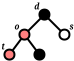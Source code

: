 <?xml version="1.0"?>
<diagram xmlns:dia="http://www.lysator.liu.se/~alla/dia/">
  <diagramdata>
    <attribute name="background">
      <color val="#ffffff"/>
    </attribute>
    <attribute name="paper">
      <composite type="paper">
        <attribute name="name">
          <string>#A4#</string>
        </attribute>
        <attribute name="tmargin">
          <real val="2.82"/>
        </attribute>
        <attribute name="bmargin">
          <real val="2.82"/>
        </attribute>
        <attribute name="lmargin">
          <real val="2.82"/>
        </attribute>
        <attribute name="rmargin">
          <real val="2.82"/>
        </attribute>
        <attribute name="is_portrait">
          <boolean val="true"/>
        </attribute>
        <attribute name="scaling">
          <real val="1"/>
        </attribute>
        <attribute name="fitto">
          <boolean val="false"/>
        </attribute>
      </composite>
    </attribute>
    <attribute name="grid">
      <composite type="grid">
        <attribute name="width_x">
          <real val="0.25"/>
        </attribute>
        <attribute name="width_y">
          <real val="0.25"/>
        </attribute>
        <attribute name="visible_x">
          <int val="2"/>
        </attribute>
        <attribute name="visible_y">
          <int val="2"/>
        </attribute>
      </composite>
    </attribute>
    <attribute name="guides">
      <composite type="guides">
        <attribute name="hguides"/>
        <attribute name="vguides"/>
      </composite>
    </attribute>
  </diagramdata>
  <layer name="Background" visible="true">
    <object type="Standard - Line" version="0" id="O0">
      <attribute name="obj_pos">
        <point val="3.75,1.75"/>
      </attribute>
      <attribute name="obj_bb">
        <rectangle val="2.7,1.7;3.8,2.8"/>
      </attribute>
      <attribute name="conn_endpoints">
        <point val="3.75,1.75"/>
        <point val="2.75,2.75"/>
      </attribute>
      <attribute name="numcp">
        <int val="1"/>
      </attribute>
    </object>
    <object type="Standard - Line" version="0" id="O1">
      <attribute name="obj_pos">
        <point val="4.75,2.75"/>
      </attribute>
      <attribute name="obj_bb">
        <rectangle val="3.7,1.7;4.8,2.8"/>
      </attribute>
      <attribute name="conn_endpoints">
        <point val="4.75,2.75"/>
        <point val="3.75,1.75"/>
      </attribute>
      <attribute name="numcp">
        <int val="1"/>
      </attribute>
    </object>
    <object type="Standard - Ellipse" version="0" id="O2">
      <attribute name="obj_pos">
        <point val="3.5,1.5"/>
      </attribute>
      <attribute name="obj_bb">
        <rectangle val="3.45,1.45;4.05,2.05"/>
      </attribute>
      <attribute name="elem_corner">
        <point val="3.5,1.5"/>
      </attribute>
      <attribute name="elem_width">
        <real val="0.5"/>
      </attribute>
      <attribute name="elem_height">
        <real val="0.5"/>
      </attribute>
      <attribute name="inner_color">
        <color val="#000000"/>
      </attribute>
    </object>
    <object type="Standard - Text" version="0" id="O3">
      <attribute name="obj_pos">
        <point val="3.5,1.5"/>
      </attribute>
      <attribute name="obj_bb">
        <rectangle val="3.058,1.103;3.5,1.603"/>
      </attribute>
      <attribute name="text">
        <composite type="text">
          <attribute name="string">
            <string>#d#</string>
          </attribute>
          <attribute name="font">
            <font name="Times-BoldItalic"/>
          </attribute>
          <attribute name="height">
            <real val="0.5"/>
          </attribute>
          <attribute name="pos">
            <point val="3.5,1.5"/>
          </attribute>
          <attribute name="color">
            <color val="#000000"/>
          </attribute>
          <attribute name="alignment">
            <enum val="2"/>
          </attribute>
        </composite>
      </attribute>
    </object>
    <object type="Standard - Line" version="0" id="O4">
      <attribute name="obj_pos">
        <point val="2.75,2.75"/>
      </attribute>
      <attribute name="obj_bb">
        <rectangle val="1.95,2.7;2.8,3.8"/>
      </attribute>
      <attribute name="conn_endpoints">
        <point val="2.75,2.75"/>
        <point val="2,3.75"/>
      </attribute>
      <attribute name="numcp">
        <int val="1"/>
      </attribute>
    </object>
    <object type="Standard - Line" version="0" id="O5">
      <attribute name="obj_pos">
        <point val="2.75,2.75"/>
      </attribute>
      <attribute name="obj_bb">
        <rectangle val="2.7,2.7;3.55,3.8"/>
      </attribute>
      <attribute name="conn_endpoints">
        <point val="2.75,2.75"/>
        <point val="3.5,3.75"/>
      </attribute>
      <attribute name="numcp">
        <int val="1"/>
      </attribute>
    </object>
    <object type="Standard - Ellipse" version="0" id="O6">
      <attribute name="obj_pos">
        <point val="1.75,3.5"/>
      </attribute>
      <attribute name="obj_bb">
        <rectangle val="1.7,3.45;2.3,4.05"/>
      </attribute>
      <attribute name="elem_corner">
        <point val="1.75,3.5"/>
      </attribute>
      <attribute name="elem_width">
        <real val="0.5"/>
      </attribute>
      <attribute name="elem_height">
        <real val="0.5"/>
      </attribute>
      <attribute name="inner_color">
        <color val="#ff7f7f"/>
      </attribute>
    </object>
    <object type="Standard - Ellipse" version="0" id="O7">
      <attribute name="obj_pos">
        <point val="3.25,3.5"/>
      </attribute>
      <attribute name="obj_bb">
        <rectangle val="3.2,3.45;3.8,4.05"/>
      </attribute>
      <attribute name="elem_corner">
        <point val="3.25,3.5"/>
      </attribute>
      <attribute name="elem_width">
        <real val="0.5"/>
      </attribute>
      <attribute name="elem_height">
        <real val="0.5"/>
      </attribute>
      <attribute name="inner_color">
        <color val="#000000"/>
      </attribute>
    </object>
    <object type="Standard - Ellipse" version="0" id="O8">
      <attribute name="obj_pos">
        <point val="2.5,2.5"/>
      </attribute>
      <attribute name="obj_bb">
        <rectangle val="2.45,2.45;3.05,3.05"/>
      </attribute>
      <attribute name="elem_corner">
        <point val="2.5,2.5"/>
      </attribute>
      <attribute name="elem_width">
        <real val="0.5"/>
      </attribute>
      <attribute name="elem_height">
        <real val="0.5"/>
      </attribute>
      <attribute name="inner_color">
        <color val="#ff7f7f"/>
      </attribute>
    </object>
    <object type="Standard - Text" version="0" id="O9">
      <attribute name="obj_pos">
        <point val="1.75,3.5"/>
      </attribute>
      <attribute name="obj_bb">
        <rectangle val="1.414,3.103;1.75,3.603"/>
      </attribute>
      <attribute name="text">
        <composite type="text">
          <attribute name="string">
            <string>#t#</string>
          </attribute>
          <attribute name="font">
            <font name="Times-BoldItalic"/>
          </attribute>
          <attribute name="height">
            <real val="0.5"/>
          </attribute>
          <attribute name="pos">
            <point val="1.75,3.5"/>
          </attribute>
          <attribute name="color">
            <color val="#000000"/>
          </attribute>
          <attribute name="alignment">
            <enum val="2"/>
          </attribute>
        </composite>
      </attribute>
    </object>
    <object type="Standard - Text" version="0" id="O10">
      <attribute name="obj_pos">
        <point val="2.5,2.5"/>
      </attribute>
      <attribute name="obj_bb">
        <rectangle val="2.058,2.103;2.5,2.603"/>
      </attribute>
      <attribute name="text">
        <composite type="text">
          <attribute name="string">
            <string>#o#</string>
          </attribute>
          <attribute name="font">
            <font name="Times-BoldItalic"/>
          </attribute>
          <attribute name="height">
            <real val="0.5"/>
          </attribute>
          <attribute name="pos">
            <point val="2.5,2.5"/>
          </attribute>
          <attribute name="color">
            <color val="#000000"/>
          </attribute>
          <attribute name="alignment">
            <enum val="2"/>
          </attribute>
        </composite>
      </attribute>
    </object>
    <object type="Standard - Ellipse" version="0" id="O11">
      <attribute name="obj_pos">
        <point val="4.5,2.5"/>
      </attribute>
      <attribute name="obj_bb">
        <rectangle val="4.45,2.45;5.05,3.05"/>
      </attribute>
      <attribute name="elem_corner">
        <point val="4.5,2.5"/>
      </attribute>
      <attribute name="elem_width">
        <real val="0.5"/>
      </attribute>
      <attribute name="elem_height">
        <real val="0.5"/>
      </attribute>
    </object>
    <object type="Standard - Text" version="0" id="O12">
      <attribute name="obj_pos">
        <point val="5,2.5"/>
      </attribute>
      <attribute name="obj_bb">
        <rectangle val="5,2.103;5.397,2.603"/>
      </attribute>
      <attribute name="text">
        <composite type="text">
          <attribute name="string">
            <string>#s#</string>
          </attribute>
          <attribute name="font">
            <font name="Times-BoldItalic"/>
          </attribute>
          <attribute name="height">
            <real val="0.5"/>
          </attribute>
          <attribute name="pos">
            <point val="5,2.5"/>
          </attribute>
          <attribute name="color">
            <color val="#000000"/>
          </attribute>
          <attribute name="alignment">
            <enum val="0"/>
          </attribute>
        </composite>
      </attribute>
    </object>
  </layer>
</diagram>
